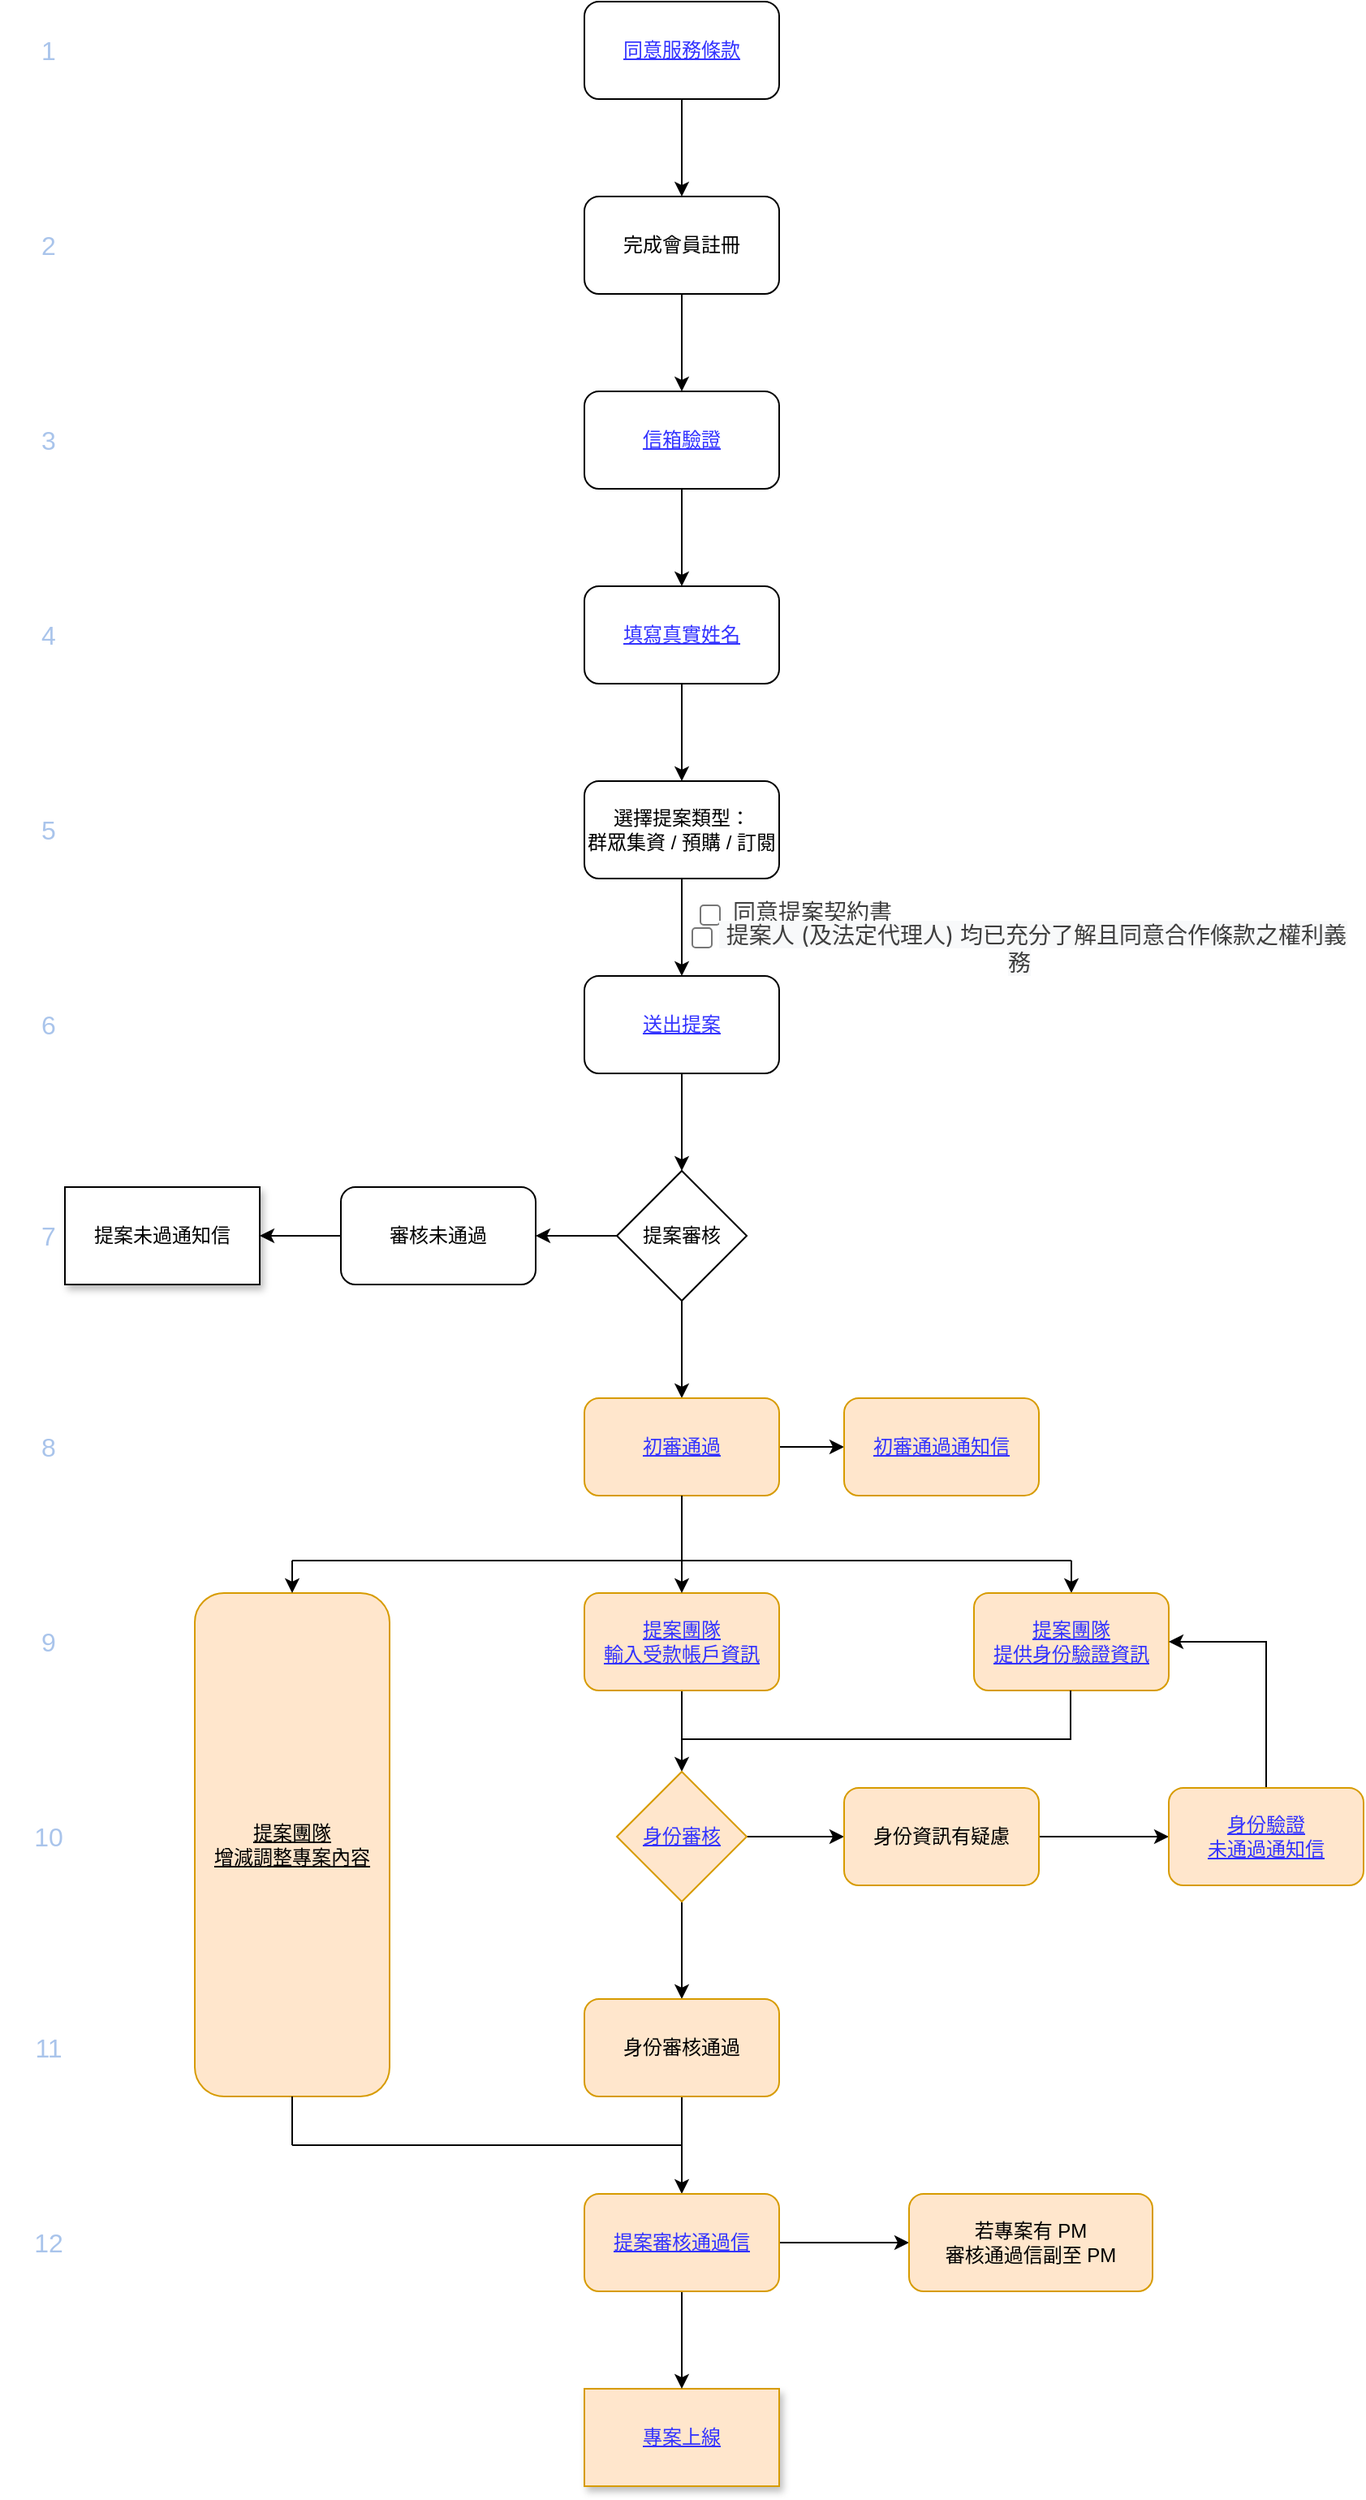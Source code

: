 <mxfile version="20.0.4" type="github">
  <diagram id="WC_vAVpubCEw6jQJzw-5" name="Page-1">
    <mxGraphModel dx="1155" dy="828" grid="1" gridSize="10" guides="1" tooltips="1" connect="1" arrows="1" fold="1" page="1" pageScale="1" pageWidth="850" pageHeight="1100" math="0" shadow="0">
      <root>
        <mxCell id="0" />
        <mxCell id="1" parent="0" />
        <mxCell id="iWGYxbqnK11PC3dcelOQ-8" value="" style="edgeStyle=orthogonalEdgeStyle;rounded=0;orthogonalLoop=1;jettySize=auto;html=1;" parent="1" source="iWGYxbqnK11PC3dcelOQ-3" target="iWGYxbqnK11PC3dcelOQ-4" edge="1">
          <mxGeometry relative="1" as="geometry" />
        </mxCell>
        <UserObject label="同意服務條款" link="https://www.zeczec.com/docs/terms_of_service" linkTarget="_blank" id="iWGYxbqnK11PC3dcelOQ-3">
          <mxCell style="rounded=1;whiteSpace=wrap;html=1;fontStyle=4;fontColor=#3333FF;" parent="1" vertex="1">
            <mxGeometry x="360" y="40" width="120" height="60" as="geometry" />
          </mxCell>
        </UserObject>
        <mxCell id="iWGYxbqnK11PC3dcelOQ-9" value="" style="edgeStyle=orthogonalEdgeStyle;rounded=0;orthogonalLoop=1;jettySize=auto;html=1;" parent="1" source="iWGYxbqnK11PC3dcelOQ-4" target="iWGYxbqnK11PC3dcelOQ-5" edge="1">
          <mxGeometry relative="1" as="geometry" />
        </mxCell>
        <mxCell id="iWGYxbqnK11PC3dcelOQ-4" value="完成會員註冊" style="rounded=1;whiteSpace=wrap;html=1;" parent="1" vertex="1">
          <mxGeometry x="360" y="160" width="120" height="60" as="geometry" />
        </mxCell>
        <mxCell id="iWGYxbqnK11PC3dcelOQ-11" value="" style="edgeStyle=orthogonalEdgeStyle;rounded=0;orthogonalLoop=1;jettySize=auto;html=1;" parent="1" source="iWGYxbqnK11PC3dcelOQ-5" target="iWGYxbqnK11PC3dcelOQ-6" edge="1">
          <mxGeometry relative="1" as="geometry" />
        </mxCell>
        <UserObject label="信箱驗證" link="https://hackmd.io/@98IZ4O3dSeiDSnUI428Hfw/H1Mh3XtF9" linkTarget="_blank" id="iWGYxbqnK11PC3dcelOQ-5">
          <mxCell style="rounded=1;whiteSpace=wrap;html=1;fontStyle=4;fontColor=#3333FF;" parent="1" vertex="1">
            <mxGeometry x="360" y="280" width="120" height="60" as="geometry" />
          </mxCell>
        </UserObject>
        <mxCell id="iWGYxbqnK11PC3dcelOQ-35" value="" style="edgeStyle=orthogonalEdgeStyle;rounded=0;orthogonalLoop=1;jettySize=auto;html=1;" parent="1" source="iWGYxbqnK11PC3dcelOQ-6" target="iWGYxbqnK11PC3dcelOQ-7" edge="1">
          <mxGeometry relative="1" as="geometry" />
        </mxCell>
        <UserObject label="填寫真實姓名" link="https://hackmd.io/@98IZ4O3dSeiDSnUI428Hfw/ryBWNWYY9" linkTarget="_blank" id="iWGYxbqnK11PC3dcelOQ-6">
          <mxCell style="rounded=1;whiteSpace=wrap;html=1;fontStyle=4;fontColor=#3333FF;" parent="1" vertex="1">
            <mxGeometry x="360" y="400" width="120" height="60" as="geometry" />
          </mxCell>
        </UserObject>
        <mxCell id="iWGYxbqnK11PC3dcelOQ-36" value="" style="edgeStyle=orthogonalEdgeStyle;rounded=0;orthogonalLoop=1;jettySize=auto;html=1;" parent="1" source="iWGYxbqnK11PC3dcelOQ-7" target="iWGYxbqnK11PC3dcelOQ-12" edge="1">
          <mxGeometry relative="1" as="geometry" />
        </mxCell>
        <mxCell id="iWGYxbqnK11PC3dcelOQ-7" value="選擇提案類型：&lt;br&gt;群眾集資 / 預購 / 訂閱" style="rounded=1;whiteSpace=wrap;html=1;" parent="1" vertex="1">
          <mxGeometry x="360" y="520" width="120" height="60" as="geometry" />
        </mxCell>
        <mxCell id="iWGYxbqnK11PC3dcelOQ-37" value="" style="edgeStyle=orthogonalEdgeStyle;rounded=0;orthogonalLoop=1;jettySize=auto;html=1;" parent="1" source="iWGYxbqnK11PC3dcelOQ-12" target="iWGYxbqnK11PC3dcelOQ-13" edge="1">
          <mxGeometry relative="1" as="geometry" />
        </mxCell>
        <UserObject label="送出提案" link="https://hackmd.io/@98IZ4O3dSeiDSnUI428Hfw/rJ4XmEtYc" linkTarget="_blank" id="iWGYxbqnK11PC3dcelOQ-12">
          <mxCell style="rounded=1;whiteSpace=wrap;html=1;fontStyle=4;fontColor=#3333FF;" parent="1" vertex="1">
            <mxGeometry x="360" y="640" width="120" height="60" as="geometry" />
          </mxCell>
        </UserObject>
        <mxCell id="iWGYxbqnK11PC3dcelOQ-38" value="" style="edgeStyle=orthogonalEdgeStyle;rounded=0;orthogonalLoop=1;jettySize=auto;html=1;" parent="1" source="iWGYxbqnK11PC3dcelOQ-13" target="iWGYxbqnK11PC3dcelOQ-15" edge="1">
          <mxGeometry relative="1" as="geometry" />
        </mxCell>
        <mxCell id="iWGYxbqnK11PC3dcelOQ-39" value="" style="edgeStyle=orthogonalEdgeStyle;rounded=0;orthogonalLoop=1;jettySize=auto;html=1;" parent="1" source="iWGYxbqnK11PC3dcelOQ-13" target="iWGYxbqnK11PC3dcelOQ-14" edge="1">
          <mxGeometry relative="1" as="geometry" />
        </mxCell>
        <mxCell id="iWGYxbqnK11PC3dcelOQ-13" value="提案審核" style="rhombus;whiteSpace=wrap;html=1;" parent="1" vertex="1">
          <mxGeometry x="380" y="760" width="80" height="80" as="geometry" />
        </mxCell>
        <mxCell id="iWGYxbqnK11PC3dcelOQ-41" value="" style="edgeStyle=orthogonalEdgeStyle;rounded=0;orthogonalLoop=1;jettySize=auto;html=1;" parent="1" source="iWGYxbqnK11PC3dcelOQ-14" target="iWGYxbqnK11PC3dcelOQ-16" edge="1">
          <mxGeometry relative="1" as="geometry" />
        </mxCell>
        <UserObject label="初審通過" link="https://hackmd.io/@98IZ4O3dSeiDSnUI428Hfw/B1un53o5c" linkTarget="_blank" id="iWGYxbqnK11PC3dcelOQ-14">
          <mxCell style="rounded=1;whiteSpace=wrap;html=1;fillColor=#ffe6cc;strokeColor=#d79b00;fontStyle=4;fontColor=#3333FF;" parent="1" vertex="1">
            <mxGeometry x="360" y="900" width="120" height="60" as="geometry" />
          </mxCell>
        </UserObject>
        <mxCell id="iWGYxbqnK11PC3dcelOQ-40" value="" style="edgeStyle=orthogonalEdgeStyle;rounded=0;orthogonalLoop=1;jettySize=auto;html=1;" parent="1" source="iWGYxbqnK11PC3dcelOQ-15" target="iWGYxbqnK11PC3dcelOQ-28" edge="1">
          <mxGeometry relative="1" as="geometry" />
        </mxCell>
        <mxCell id="iWGYxbqnK11PC3dcelOQ-15" value="審核未通過" style="rounded=1;whiteSpace=wrap;html=1;" parent="1" vertex="1">
          <mxGeometry x="210" y="770" width="120" height="60" as="geometry" />
        </mxCell>
        <UserObject label="初審通過通知信" link="https://hackmd.io/@98IZ4O3dSeiDSnUI428Hfw/HJnpa5sqc" linkTarget="_blank" id="iWGYxbqnK11PC3dcelOQ-16">
          <mxCell style="rounded=1;whiteSpace=wrap;html=1;fillColor=#ffe6cc;strokeColor=#d79b00;fontColor=#3333FF;fontStyle=4" parent="1" vertex="1">
            <mxGeometry x="520" y="900" width="120" height="60" as="geometry" />
          </mxCell>
        </UserObject>
        <mxCell id="wNFRfesZy_4Ic9vwIzbN-5" value="" style="edgeStyle=orthogonalEdgeStyle;rounded=0;orthogonalLoop=1;jettySize=auto;html=1;fontColor=#3333FF;" edge="1" parent="1" source="iWGYxbqnK11PC3dcelOQ-18" target="wNFRfesZy_4Ic9vwIzbN-3">
          <mxGeometry relative="1" as="geometry" />
        </mxCell>
        <UserObject label="提案團隊&lt;br&gt;輸入受款帳戶資訊" linkTarget="_blank" link="https://hackmd.io/@98IZ4O3dSeiDSnUI428Hfw/BJKiw2iq5" id="iWGYxbqnK11PC3dcelOQ-18">
          <mxCell style="rounded=1;whiteSpace=wrap;html=1;fontStyle=4;fillColor=#ffe6cc;strokeColor=#d79b00;fontColor=#3333FF;" parent="1" vertex="1">
            <mxGeometry x="360" y="1020" width="120" height="60" as="geometry" />
          </mxCell>
        </UserObject>
        <UserObject label="提案團隊&lt;br&gt;增減調整專案內容" link="https://hackmd.io/@98IZ4O3dSeiDSnUI428Hfw/rJpCRCocc" linkTarget="_blank" id="iWGYxbqnK11PC3dcelOQ-19">
          <mxCell style="rounded=1;whiteSpace=wrap;html=1;fontStyle=4;fillColor=#ffe6cc;strokeColor=#d79b00;" parent="1" vertex="1">
            <mxGeometry x="120" y="1020" width="120" height="310" as="geometry" />
          </mxCell>
        </UserObject>
        <mxCell id="iWGYxbqnK11PC3dcelOQ-20" value="" style="endArrow=none;html=1;rounded=0;entryX=0.5;entryY=1;entryDx=0;entryDy=0;" parent="1" target="iWGYxbqnK11PC3dcelOQ-14" edge="1">
          <mxGeometry width="50" height="50" relative="1" as="geometry">
            <mxPoint x="420" y="1000" as="sourcePoint" />
            <mxPoint x="430" y="970" as="targetPoint" />
          </mxGeometry>
        </mxCell>
        <mxCell id="iWGYxbqnK11PC3dcelOQ-21" value="" style="endArrow=none;html=1;rounded=0;" parent="1" edge="1">
          <mxGeometry width="50" height="50" relative="1" as="geometry">
            <mxPoint x="300" y="1000" as="sourcePoint" />
            <mxPoint x="420" y="1000" as="targetPoint" />
          </mxGeometry>
        </mxCell>
        <mxCell id="iWGYxbqnK11PC3dcelOQ-22" value="" style="endArrow=none;html=1;rounded=0;" parent="1" edge="1">
          <mxGeometry width="50" height="50" relative="1" as="geometry">
            <mxPoint x="300" y="1000" as="sourcePoint" />
            <mxPoint x="180" y="1000" as="targetPoint" />
          </mxGeometry>
        </mxCell>
        <mxCell id="iWGYxbqnK11PC3dcelOQ-23" value="" style="endArrow=classic;html=1;rounded=0;entryX=0.5;entryY=0;entryDx=0;entryDy=0;" parent="1" target="iWGYxbqnK11PC3dcelOQ-18" edge="1">
          <mxGeometry width="50" height="50" relative="1" as="geometry">
            <mxPoint x="420" y="1000" as="sourcePoint" />
            <mxPoint x="340" y="950" as="targetPoint" />
          </mxGeometry>
        </mxCell>
        <mxCell id="iWGYxbqnK11PC3dcelOQ-24" value="" style="endArrow=classic;html=1;rounded=0;entryX=0.5;entryY=0;entryDx=0;entryDy=0;" parent="1" target="iWGYxbqnK11PC3dcelOQ-19" edge="1">
          <mxGeometry width="50" height="50" relative="1" as="geometry">
            <mxPoint x="180" y="1000" as="sourcePoint" />
            <mxPoint x="340" y="950" as="targetPoint" />
          </mxGeometry>
        </mxCell>
        <UserObject label="專案上線" link="https://hackmd.io/@98IZ4O3dSeiDSnUI428Hfw/SJOGToscc" linkTarget="_blank" id="iWGYxbqnK11PC3dcelOQ-26">
          <mxCell style="rounded=0;whiteSpace=wrap;html=1;shadow=1;fillColor=#ffe6cc;strokeColor=#d79b00;fontColor=#3333FF;fontStyle=4" parent="1" vertex="1">
            <mxGeometry x="360" y="1510" width="120" height="60" as="geometry" />
          </mxCell>
        </UserObject>
        <mxCell id="iWGYxbqnK11PC3dcelOQ-28" value="提案未過通知信" style="rounded=0;whiteSpace=wrap;html=1;gradientColor=#ffffff;shadow=1;" parent="1" vertex="1">
          <mxGeometry x="40" y="770" width="120" height="60" as="geometry" />
        </mxCell>
        <mxCell id="iWGYxbqnK11PC3dcelOQ-29" value="" style="endArrow=none;html=1;rounded=0;" parent="1" edge="1">
          <mxGeometry width="50" height="50" relative="1" as="geometry">
            <mxPoint x="300" y="1360" as="sourcePoint" />
            <mxPoint x="180" y="1360" as="targetPoint" />
          </mxGeometry>
        </mxCell>
        <mxCell id="iWGYxbqnK11PC3dcelOQ-30" value="" style="endArrow=none;html=1;rounded=0;" parent="1" edge="1">
          <mxGeometry width="50" height="50" relative="1" as="geometry">
            <mxPoint x="420" y="1360" as="sourcePoint" />
            <mxPoint x="300" y="1360" as="targetPoint" />
          </mxGeometry>
        </mxCell>
        <mxCell id="iWGYxbqnK11PC3dcelOQ-32" value="" style="endArrow=none;html=1;rounded=0;entryX=0.5;entryY=1;entryDx=0;entryDy=0;" parent="1" edge="1" target="iWGYxbqnK11PC3dcelOQ-19">
          <mxGeometry width="50" height="50" relative="1" as="geometry">
            <mxPoint x="180" y="1360" as="sourcePoint" />
            <mxPoint x="180" y="1340" as="targetPoint" />
          </mxGeometry>
        </mxCell>
        <mxCell id="ZI2vt0tMXgu7TGkp_aTG-1" value="&lt;label style=&quot;border: 0px solid rgb(229, 231, 235); box-sizing: border-box; --tw-translate-x:0; --tw-translate-y:0; --tw-rotate:0; --tw-skew-x:0; --tw-skew-y:0; --tw-scale-x:1; --tw-scale-y:1; --tw-blur: ; --tw-brightness: ; --tw-contrast: ; --tw-grayscale: ; --tw-hue-rotate: ; --tw-invert: ; --tw-saturate: ; --tw-sepia: ; --tw-drop-shadow: ; display: block; margin-bottom: 5px; color: rgb(63, 63, 63); font-family: Rubik, -apple-system, &amp;quot;system-ui&amp;quot;, &amp;quot;Segoe UI&amp;quot;, 微軟正黑體, &amp;quot;Microsoft JhengHei&amp;quot;, sans-serif; font-size: 14px; text-align: start;&quot; class=&quot;block&quot;&gt;&lt;br class=&quot;Apple-interchange-newline&quot;&gt;&lt;input style=&quot;border-width: 0px; --tw-translate-x:0; --tw-translate-y:0; --tw-rotate:0; --tw-skew-x:0; --tw-skew-y:0; --tw-scale-x:1; --tw-scale-y:1; --tw-blur: ; --tw-brightness: ; --tw-contrast: ; --tw-grayscale: ; --tw-hue-rotate: ; --tw-invert: ; --tw-saturate: ; --tw-sepia: ; --tw-drop-shadow: ; color: rgb(118, 118, 118); font-family: Rubik, -apple-system, BlinkMacSystemFont, &amp;quot;Segoe UI&amp;quot;, 微軟正黑體, &amp;quot;Microsoft JhengHei&amp;quot;, sans-serif; font-size: 0.875rem; font-weight: inherit; line-height: 1.6em; margin: 0px 0.25rem 0px 0px; padding: 0px; border-radius: 0.125rem; vertical-align: middle;&quot; id=&quot;project_terms_accepted&quot; name=&quot;project[terms_accepted]&quot; value=&quot;1&quot; type=&quot;checkbox&quot; required=&quot;required&quot;&gt;&amp;nbsp;同意提案契約書&lt;/label&gt;" style="text;html=1;strokeColor=none;fillColor=none;align=center;verticalAlign=middle;whiteSpace=wrap;rounded=0;shadow=1;" parent="1" vertex="1">
          <mxGeometry x="390" y="580" width="200" height="30" as="geometry" />
        </mxCell>
        <mxCell id="ZI2vt0tMXgu7TGkp_aTG-2" value="&lt;font style=&quot;font-size: 14px;&quot;&gt;&lt;br class=&quot;Apple-interchange-newline&quot;&gt;&lt;input style=&quot;border-width: 0px; orphans: 2; widows: 2; -webkit-text-stroke-width: 0px; text-decoration-thickness: initial; text-decoration-style: initial; text-decoration-color: initial; --tw-translate-x:0; --tw-translate-y:0; --tw-rotate:0; --tw-skew-x:0; --tw-skew-y:0; --tw-scale-x:1; --tw-scale-y:1; --tw-blur: ; --tw-brightness: ; --tw-contrast: ; --tw-grayscale: ; --tw-hue-rotate: ; --tw-invert: ; --tw-saturate: ; --tw-sepia: ; --tw-drop-shadow: ; color: rgb(118, 118, 118); font-family: Rubik, -apple-system, BlinkMacSystemFont, &amp;quot;Segoe UI&amp;quot;, 微軟正黑體, &amp;quot;Microsoft JhengHei&amp;quot;, sans-serif; font-weight: inherit; line-height: 1.6em; margin: 0px 0.25rem 0px 0px; padding: 0px; border-radius: 0.125rem; vertical-align: middle;&quot; id=&quot;project_terms_acknowledged&quot; name=&quot;project[terms_acknowledged]&quot; value=&quot;1&quot; type=&quot;checkbox&quot; required=&quot;required&quot;&gt;&lt;span style=&quot;color: rgb(63, 63, 63); font-family: Rubik, -apple-system, &amp;quot;system-ui&amp;quot;, &amp;quot;Segoe UI&amp;quot;, 微軟正黑體, &amp;quot;Microsoft JhengHei&amp;quot;, sans-serif; font-style: normal; font-variant-ligatures: normal; font-variant-caps: normal; font-weight: 400; letter-spacing: normal; orphans: 2; text-align: start; text-indent: 0px; text-transform: none; widows: 2; word-spacing: 0px; -webkit-text-stroke-width: 0px; background-color: rgb(248, 249, 250); text-decoration-thickness: initial; text-decoration-style: initial; text-decoration-color: initial; float: none; display: inline !important;&quot;&gt;&amp;nbsp;&lt;/span&gt;&lt;span style=&quot;color: rgb(63, 63, 63); font-family: Rubik, -apple-system, &amp;quot;system-ui&amp;quot;, &amp;quot;Segoe UI&amp;quot;, 微軟正黑體, &amp;quot;Microsoft JhengHei&amp;quot;, sans-serif; font-style: normal; font-variant-ligatures: normal; font-variant-caps: normal; font-weight: 400; letter-spacing: normal; orphans: 2; text-align: start; text-indent: 0px; text-transform: none; widows: 2; word-spacing: 0px; -webkit-text-stroke-width: 0px; background-color: rgb(248, 249, 250); text-decoration-thickness: initial; text-decoration-style: initial; text-decoration-color: initial; float: none; display: inline !important;&quot;&gt;提案人 (及法定代理人) 均已充分了解且同意合作條款之權利義務&lt;/span&gt;&lt;/font&gt;" style="text;html=1;strokeColor=none;fillColor=none;align=center;verticalAlign=middle;whiteSpace=wrap;rounded=0;shadow=1;" parent="1" vertex="1">
          <mxGeometry x="423" y="600" width="410" height="30" as="geometry" />
        </mxCell>
        <mxCell id="l5z9j7X2XXGUAlnBDzoz-3" value="" style="endArrow=none;html=1;rounded=0;" parent="1" edge="1">
          <mxGeometry width="50" height="50" relative="1" as="geometry">
            <mxPoint x="540" y="1000" as="sourcePoint" />
            <mxPoint x="660" y="1000" as="targetPoint" />
          </mxGeometry>
        </mxCell>
        <mxCell id="l5z9j7X2XXGUAlnBDzoz-4" value="" style="endArrow=none;html=1;rounded=0;" parent="1" edge="1">
          <mxGeometry width="50" height="50" relative="1" as="geometry">
            <mxPoint x="540" y="1000" as="sourcePoint" />
            <mxPoint x="420" y="1000" as="targetPoint" />
          </mxGeometry>
        </mxCell>
        <mxCell id="l5z9j7X2XXGUAlnBDzoz-5" value="" style="endArrow=classic;html=1;rounded=0;entryX=0.5;entryY=0;entryDx=0;entryDy=0;" parent="1" edge="1">
          <mxGeometry width="50" height="50" relative="1" as="geometry">
            <mxPoint x="660" y="1000" as="sourcePoint" />
            <mxPoint x="660" y="1020" as="targetPoint" />
          </mxGeometry>
        </mxCell>
        <mxCell id="l5z9j7X2XXGUAlnBDzoz-6" value="" style="endArrow=none;html=1;rounded=0;" parent="1" edge="1">
          <mxGeometry width="50" height="50" relative="1" as="geometry">
            <mxPoint x="540" y="1110" as="sourcePoint" />
            <mxPoint x="660" y="1110" as="targetPoint" />
          </mxGeometry>
        </mxCell>
        <mxCell id="l5z9j7X2XXGUAlnBDzoz-7" value="" style="endArrow=none;html=1;rounded=0;" parent="1" edge="1">
          <mxGeometry width="50" height="50" relative="1" as="geometry">
            <mxPoint x="540" y="1110" as="sourcePoint" />
            <mxPoint x="420" y="1110" as="targetPoint" />
          </mxGeometry>
        </mxCell>
        <UserObject label="提案團隊&lt;br&gt;提供身份驗證資訊" link="https://hackmd.io/@98IZ4O3dSeiDSnUI428Hfw/BJYoQBYY9" linkTarget="_blank" id="l5z9j7X2XXGUAlnBDzoz-8">
          <mxCell style="rounded=1;whiteSpace=wrap;html=1;fillColor=#ffe6cc;strokeColor=#d79b00;fontStyle=4;fontColor=#3333FF;" parent="1" vertex="1">
            <mxGeometry x="600" y="1020" width="120" height="60" as="geometry" />
          </mxCell>
        </UserObject>
        <mxCell id="l5z9j7X2XXGUAlnBDzoz-9" value="" style="endArrow=none;html=1;rounded=0;exitX=0.5;exitY=1;exitDx=0;exitDy=0;" parent="1" edge="1">
          <mxGeometry width="50" height="50" relative="1" as="geometry">
            <mxPoint x="659.5" y="1080" as="sourcePoint" />
            <mxPoint x="659.5" y="1110" as="targetPoint" />
          </mxGeometry>
        </mxCell>
        <mxCell id="l5z9j7X2XXGUAlnBDzoz-11" value="1" style="text;html=1;strokeColor=none;fillColor=none;align=center;verticalAlign=middle;whiteSpace=wrap;rounded=0;fontSize=16;fontColor=#A9C4EB;" parent="1" vertex="1">
          <mxGeometry y="55" width="60" height="30" as="geometry" />
        </mxCell>
        <mxCell id="l5z9j7X2XXGUAlnBDzoz-12" value="2" style="text;html=1;strokeColor=none;fillColor=none;align=center;verticalAlign=middle;whiteSpace=wrap;rounded=0;fontSize=16;fontColor=#A9C4EB;" parent="1" vertex="1">
          <mxGeometry y="175" width="60" height="30" as="geometry" />
        </mxCell>
        <mxCell id="l5z9j7X2XXGUAlnBDzoz-13" value="3" style="text;html=1;strokeColor=none;fillColor=none;align=center;verticalAlign=middle;whiteSpace=wrap;rounded=0;fontSize=16;fontColor=#A9C4EB;" parent="1" vertex="1">
          <mxGeometry y="295" width="60" height="30" as="geometry" />
        </mxCell>
        <mxCell id="l5z9j7X2XXGUAlnBDzoz-14" value="4" style="text;html=1;strokeColor=none;fillColor=none;align=center;verticalAlign=middle;whiteSpace=wrap;rounded=0;fontSize=16;fontColor=#A9C4EB;" parent="1" vertex="1">
          <mxGeometry y="415" width="60" height="30" as="geometry" />
        </mxCell>
        <mxCell id="l5z9j7X2XXGUAlnBDzoz-15" value="5" style="text;html=1;strokeColor=none;fillColor=none;align=center;verticalAlign=middle;whiteSpace=wrap;rounded=0;fontSize=16;fontColor=#A9C4EB;" parent="1" vertex="1">
          <mxGeometry y="535" width="60" height="30" as="geometry" />
        </mxCell>
        <mxCell id="l5z9j7X2XXGUAlnBDzoz-16" value="6" style="text;html=1;strokeColor=none;fillColor=none;align=center;verticalAlign=middle;whiteSpace=wrap;rounded=0;fontSize=16;fontColor=#A9C4EB;" parent="1" vertex="1">
          <mxGeometry y="655" width="60" height="30" as="geometry" />
        </mxCell>
        <mxCell id="l5z9j7X2XXGUAlnBDzoz-17" value="7" style="text;html=1;strokeColor=none;fillColor=none;align=center;verticalAlign=middle;whiteSpace=wrap;rounded=0;fontSize=16;fontColor=#A9C4EB;" parent="1" vertex="1">
          <mxGeometry y="785" width="60" height="30" as="geometry" />
        </mxCell>
        <mxCell id="l5z9j7X2XXGUAlnBDzoz-18" value="8" style="text;html=1;strokeColor=none;fillColor=none;align=center;verticalAlign=middle;whiteSpace=wrap;rounded=0;fontSize=16;fontColor=#A9C4EB;" parent="1" vertex="1">
          <mxGeometry y="915" width="60" height="30" as="geometry" />
        </mxCell>
        <mxCell id="l5z9j7X2XXGUAlnBDzoz-19" value="9" style="text;html=1;strokeColor=none;fillColor=none;align=center;verticalAlign=middle;whiteSpace=wrap;rounded=0;fontSize=16;fontColor=#A9C4EB;" parent="1" vertex="1">
          <mxGeometry y="1035" width="60" height="30" as="geometry" />
        </mxCell>
        <mxCell id="l5z9j7X2XXGUAlnBDzoz-20" value="10" style="text;html=1;strokeColor=none;fillColor=none;align=center;verticalAlign=middle;whiteSpace=wrap;rounded=0;fontSize=16;fontColor=#A9C4EB;" parent="1" vertex="1">
          <mxGeometry y="1155" width="60" height="30" as="geometry" />
        </mxCell>
        <mxCell id="wNFRfesZy_4Ic9vwIzbN-6" value="" style="edgeStyle=orthogonalEdgeStyle;rounded=0;orthogonalLoop=1;jettySize=auto;html=1;fontColor=#3333FF;entryX=0.5;entryY=0;entryDx=0;entryDy=0;" edge="1" parent="1" source="wNFRfesZy_4Ic9vwIzbN-3" target="wNFRfesZy_4Ic9vwIzbN-8">
          <mxGeometry relative="1" as="geometry" />
        </mxCell>
        <mxCell id="wNFRfesZy_4Ic9vwIzbN-12" value="" style="edgeStyle=orthogonalEdgeStyle;rounded=0;orthogonalLoop=1;jettySize=auto;html=1;fontColor=#3333FF;" edge="1" parent="1" source="wNFRfesZy_4Ic9vwIzbN-3" target="wNFRfesZy_4Ic9vwIzbN-11">
          <mxGeometry relative="1" as="geometry" />
        </mxCell>
        <UserObject label="身份審核" link="https://hackmd.io/@98IZ4O3dSeiDSnUI428Hfw/S1yDLooc9" linkTarget="_blank" id="wNFRfesZy_4Ic9vwIzbN-3">
          <mxCell style="rhombus;whiteSpace=wrap;html=1;fillColor=#ffe6cc;strokeColor=#d79b00;fontStyle=4;fontColor=#3333FF;" vertex="1" parent="1">
            <mxGeometry x="380" y="1130" width="80" height="80" as="geometry" />
          </mxCell>
        </UserObject>
        <mxCell id="wNFRfesZy_4Ic9vwIzbN-21" value="" style="edgeStyle=orthogonalEdgeStyle;rounded=0;orthogonalLoop=1;jettySize=auto;html=1;fontColor=#3333FF;" edge="1" parent="1" source="wNFRfesZy_4Ic9vwIzbN-8" target="wNFRfesZy_4Ic9vwIzbN-20">
          <mxGeometry relative="1" as="geometry" />
        </mxCell>
        <UserObject label="身份審核通過" linkTarget="_blank" id="wNFRfesZy_4Ic9vwIzbN-8">
          <mxCell style="rounded=1;whiteSpace=wrap;html=1;fontStyle=0;fillColor=#ffe6cc;strokeColor=#d79b00;" vertex="1" parent="1">
            <mxGeometry x="360" y="1270" width="120" height="60" as="geometry" />
          </mxCell>
        </UserObject>
        <mxCell id="wNFRfesZy_4Ic9vwIzbN-15" value="" style="edgeStyle=orthogonalEdgeStyle;rounded=0;orthogonalLoop=1;jettySize=auto;html=1;fontColor=#FFB366;" edge="1" parent="1" source="wNFRfesZy_4Ic9vwIzbN-11" target="wNFRfesZy_4Ic9vwIzbN-14">
          <mxGeometry relative="1" as="geometry" />
        </mxCell>
        <mxCell id="wNFRfesZy_4Ic9vwIzbN-11" value="身份資訊有疑慮" style="rounded=1;whiteSpace=wrap;html=1;fillColor=#ffe6cc;strokeColor=#d79b00;" vertex="1" parent="1">
          <mxGeometry x="520" y="1140" width="120" height="60" as="geometry" />
        </mxCell>
        <mxCell id="wNFRfesZy_4Ic9vwIzbN-16" style="edgeStyle=orthogonalEdgeStyle;rounded=0;orthogonalLoop=1;jettySize=auto;html=1;exitX=0.5;exitY=0;exitDx=0;exitDy=0;entryX=1;entryY=0.5;entryDx=0;entryDy=0;fontColor=#FFB366;" edge="1" parent="1" source="wNFRfesZy_4Ic9vwIzbN-14" target="l5z9j7X2XXGUAlnBDzoz-8">
          <mxGeometry relative="1" as="geometry" />
        </mxCell>
        <UserObject label="身份驗證&lt;br&gt;未通過通知信" link="https://hackmd.io/@98IZ4O3dSeiDSnUI428Hfw/HJFnK3ic9" linkTarget="_blank" id="wNFRfesZy_4Ic9vwIzbN-14">
          <mxCell style="whiteSpace=wrap;html=1;fillColor=#ffe6cc;strokeColor=#d79b00;rounded=1;fontColor=#3333FF;fontStyle=4" vertex="1" parent="1">
            <mxGeometry x="720" y="1140" width="120" height="60" as="geometry" />
          </mxCell>
        </UserObject>
        <mxCell id="wNFRfesZy_4Ic9vwIzbN-17" value="11" style="text;html=1;strokeColor=none;fillColor=none;align=center;verticalAlign=middle;whiteSpace=wrap;rounded=0;fontSize=16;fontColor=#A9C4EB;" vertex="1" parent="1">
          <mxGeometry y="1285" width="60" height="30" as="geometry" />
        </mxCell>
        <mxCell id="wNFRfesZy_4Ic9vwIzbN-18" value="12" style="text;html=1;strokeColor=none;fillColor=none;align=center;verticalAlign=middle;whiteSpace=wrap;rounded=0;fontSize=16;fontColor=#A9C4EB;" vertex="1" parent="1">
          <mxGeometry y="1405" width="60" height="30" as="geometry" />
        </mxCell>
        <mxCell id="wNFRfesZy_4Ic9vwIzbN-22" value="" style="edgeStyle=orthogonalEdgeStyle;rounded=0;orthogonalLoop=1;jettySize=auto;html=1;fontColor=#3333FF;" edge="1" parent="1" source="wNFRfesZy_4Ic9vwIzbN-20" target="iWGYxbqnK11PC3dcelOQ-26">
          <mxGeometry relative="1" as="geometry" />
        </mxCell>
        <mxCell id="wNFRfesZy_4Ic9vwIzbN-24" value="" style="edgeStyle=orthogonalEdgeStyle;rounded=0;orthogonalLoop=1;jettySize=auto;html=1;fontColor=#3333FF;" edge="1" parent="1" source="wNFRfesZy_4Ic9vwIzbN-20" target="wNFRfesZy_4Ic9vwIzbN-23">
          <mxGeometry relative="1" as="geometry" />
        </mxCell>
        <UserObject label="提案審核通過信" linkTarget="_blank" link="https://hackmd.io/@98IZ4O3dSeiDSnUI428Hfw/rkB19iiq5" id="wNFRfesZy_4Ic9vwIzbN-20">
          <mxCell style="rounded=1;whiteSpace=wrap;html=1;fillColor=#ffe6cc;strokeColor=#d79b00;fontColor=#3333FF;fontStyle=4" vertex="1" parent="1">
            <mxGeometry x="360" y="1390" width="120" height="60" as="geometry" />
          </mxCell>
        </UserObject>
        <mxCell id="wNFRfesZy_4Ic9vwIzbN-23" value="若專案有 PM &lt;br&gt;審核通過信副至 PM" style="whiteSpace=wrap;html=1;fillColor=#ffe6cc;strokeColor=#d79b00;fontColor=#000000;rounded=1;fontStyle=0;" vertex="1" parent="1">
          <mxGeometry x="560" y="1390" width="150" height="60" as="geometry" />
        </mxCell>
      </root>
    </mxGraphModel>
  </diagram>
</mxfile>
